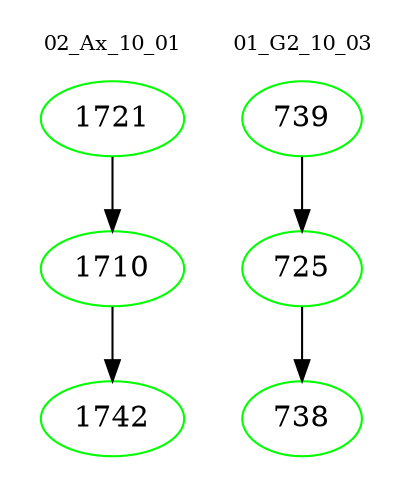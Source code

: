 digraph{
subgraph cluster_0 {
color = white
label = "02_Ax_10_01";
fontsize=10;
T0_1721 [label="1721", color="green"]
T0_1721 -> T0_1710 [color="black"]
T0_1710 [label="1710", color="green"]
T0_1710 -> T0_1742 [color="black"]
T0_1742 [label="1742", color="green"]
}
subgraph cluster_1 {
color = white
label = "01_G2_10_03";
fontsize=10;
T1_739 [label="739", color="green"]
T1_739 -> T1_725 [color="black"]
T1_725 [label="725", color="green"]
T1_725 -> T1_738 [color="black"]
T1_738 [label="738", color="green"]
}
}
